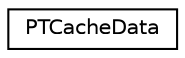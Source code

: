 digraph G
{
  edge [fontname="Helvetica",fontsize="10",labelfontname="Helvetica",labelfontsize="10"];
  node [fontname="Helvetica",fontsize="10",shape=record];
  rankdir=LR;
  Node1 [label="PTCacheData",height=0.2,width=0.4,color="black", fillcolor="white", style="filled",URL="$d3/d7e/structPTCacheData.html"];
}
